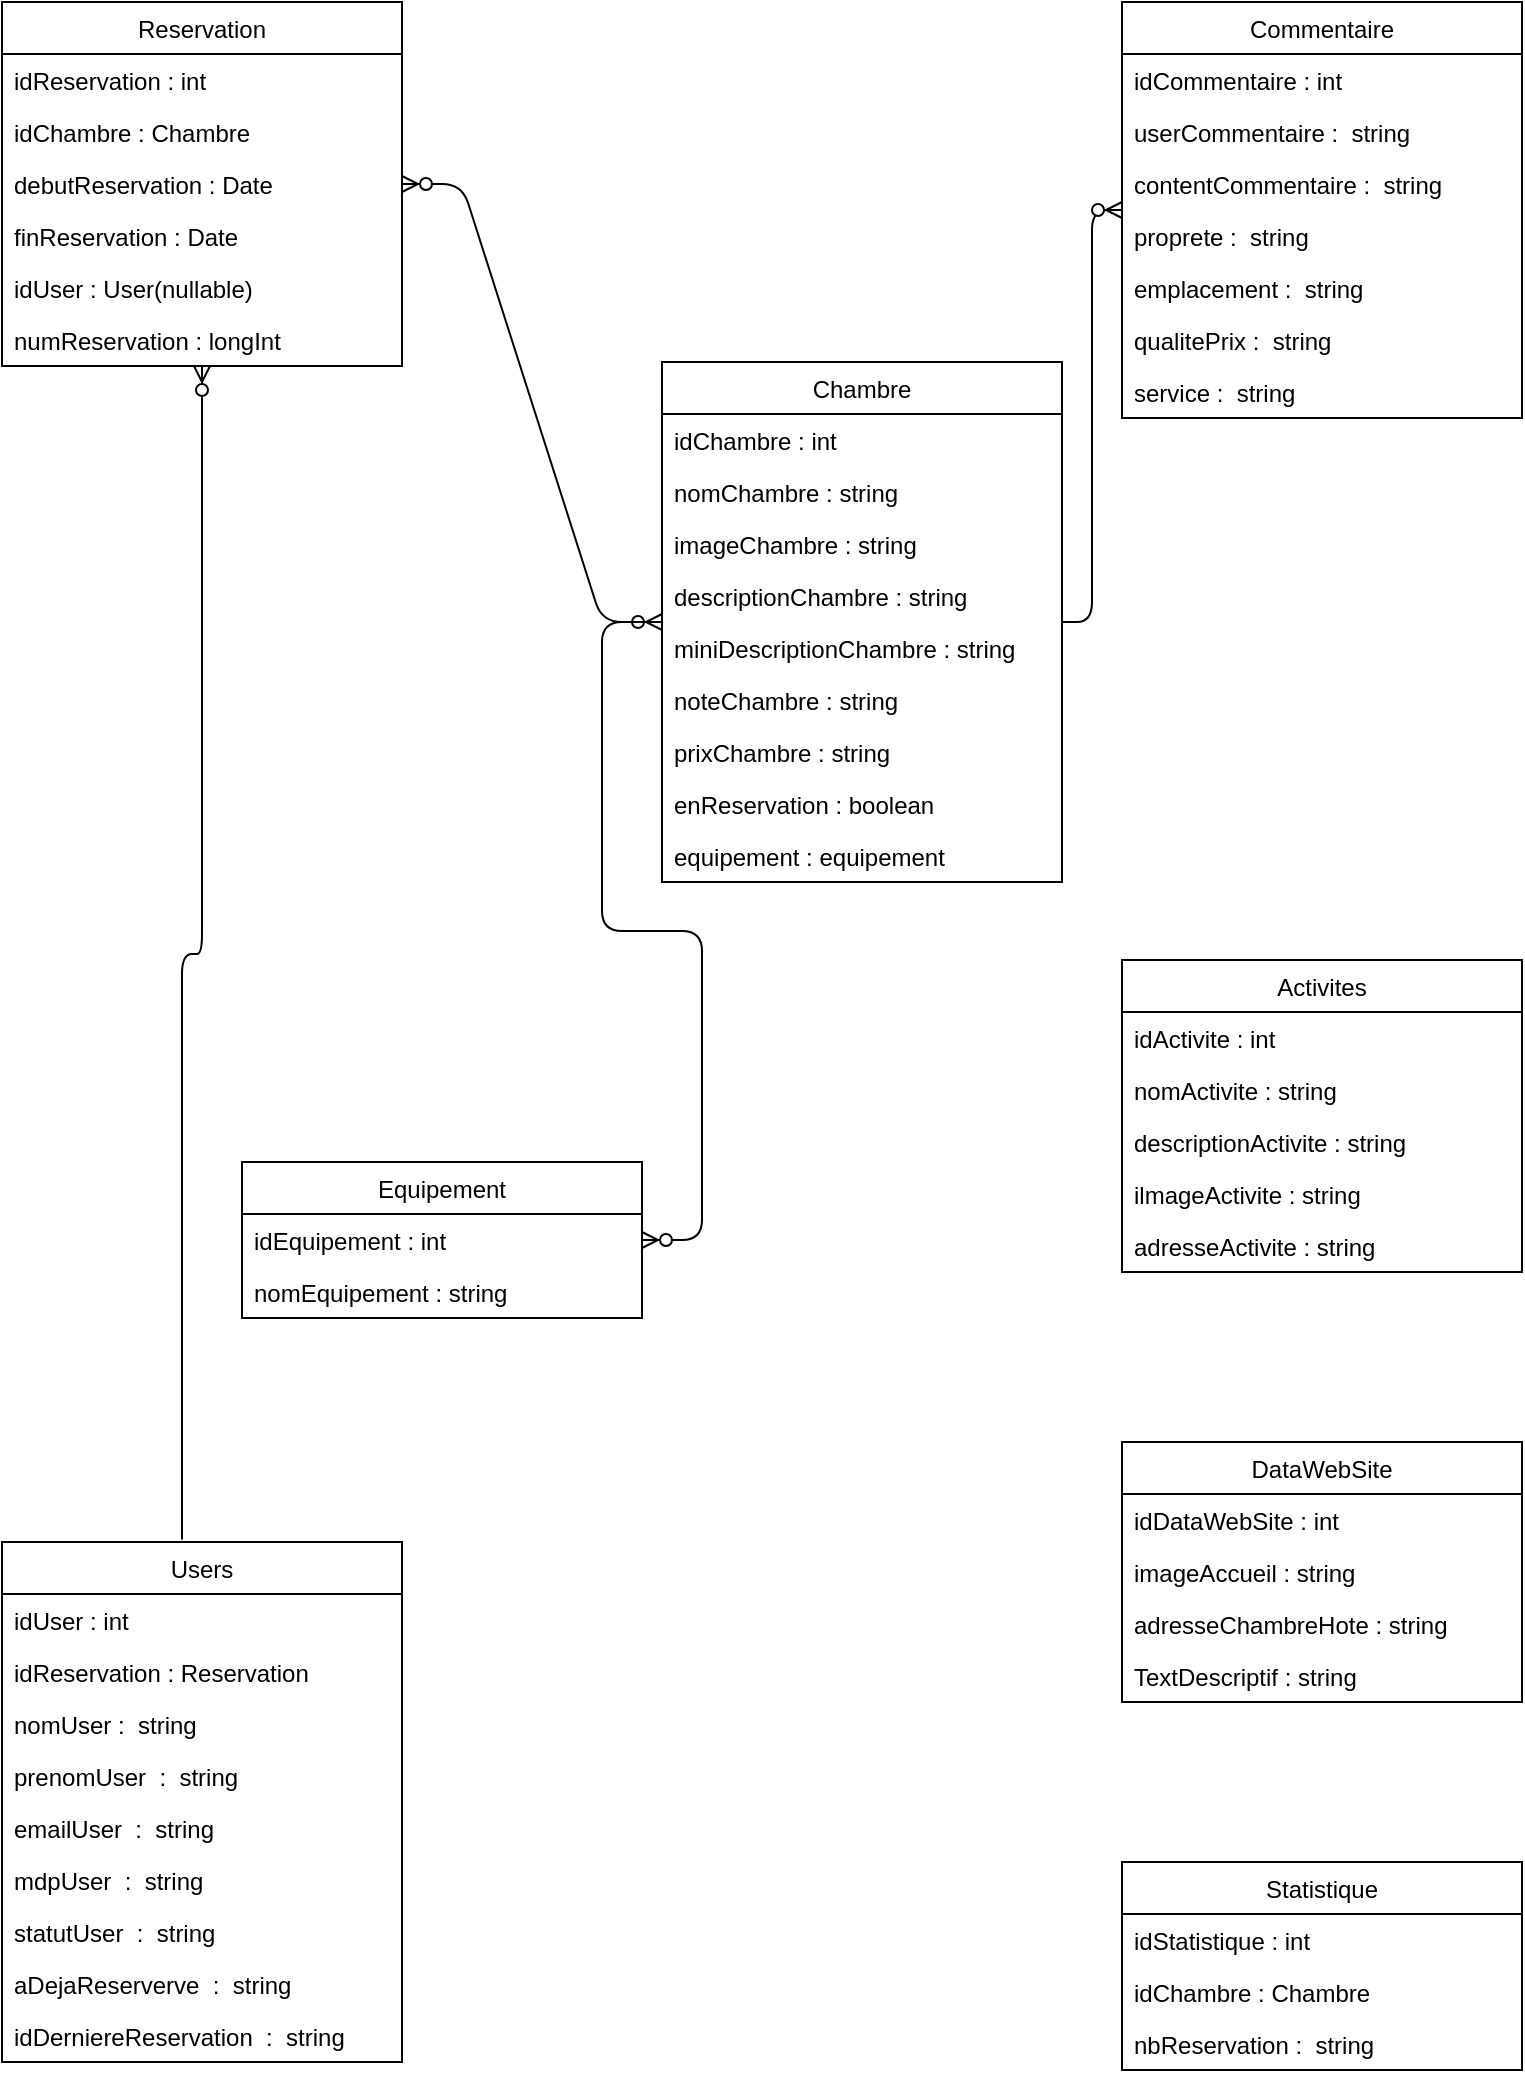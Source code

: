 <mxfile version="14.6.13" type="device"><diagram id="C5RBs43oDa-KdzZeNtuy" name="Page-1"><mxGraphModel dx="1422" dy="822" grid="1" gridSize="10" guides="1" tooltips="1" connect="1" arrows="1" fold="1" page="1" pageScale="1" pageWidth="827" pageHeight="1169" math="0" shadow="0"><root><mxCell id="WIyWlLk6GJQsqaUBKTNV-0"/><mxCell id="WIyWlLk6GJQsqaUBKTNV-1" parent="WIyWlLk6GJQsqaUBKTNV-0"/><mxCell id="7jugc7J5MoMUBaPUZCQG-0" value="Chambre" style="swimlane;fontStyle=0;childLayout=stackLayout;horizontal=1;startSize=26;fillColor=none;horizontalStack=0;resizeParent=1;resizeParentMax=0;resizeLast=0;collapsible=1;marginBottom=0;" parent="WIyWlLk6GJQsqaUBKTNV-1" vertex="1"><mxGeometry x="370" y="220" width="200" height="260" as="geometry"/></mxCell><mxCell id="7jugc7J5MoMUBaPUZCQG-1" value="idChambre : int" style="text;strokeColor=none;fillColor=none;align=left;verticalAlign=top;spacingLeft=4;spacingRight=4;overflow=hidden;rotatable=0;points=[[0,0.5],[1,0.5]];portConstraint=eastwest;" parent="7jugc7J5MoMUBaPUZCQG-0" vertex="1"><mxGeometry y="26" width="200" height="26" as="geometry"/></mxCell><mxCell id="7jugc7J5MoMUBaPUZCQG-2" value="nomChambre : string" style="text;strokeColor=none;fillColor=none;align=left;verticalAlign=top;spacingLeft=4;spacingRight=4;overflow=hidden;rotatable=0;points=[[0,0.5],[1,0.5]];portConstraint=eastwest;" parent="7jugc7J5MoMUBaPUZCQG-0" vertex="1"><mxGeometry y="52" width="200" height="26" as="geometry"/></mxCell><mxCell id="7jugc7J5MoMUBaPUZCQG-27" value="imageChambre : string" style="text;strokeColor=none;fillColor=none;align=left;verticalAlign=top;spacingLeft=4;spacingRight=4;overflow=hidden;rotatable=0;points=[[0,0.5],[1,0.5]];portConstraint=eastwest;" parent="7jugc7J5MoMUBaPUZCQG-0" vertex="1"><mxGeometry y="78" width="200" height="26" as="geometry"/></mxCell><mxCell id="7jugc7J5MoMUBaPUZCQG-4" value="descriptionChambre : string" style="text;strokeColor=none;fillColor=none;align=left;verticalAlign=top;spacingLeft=4;spacingRight=4;overflow=hidden;rotatable=0;points=[[0,0.5],[1,0.5]];portConstraint=eastwest;" parent="7jugc7J5MoMUBaPUZCQG-0" vertex="1"><mxGeometry y="104" width="200" height="26" as="geometry"/></mxCell><mxCell id="7jugc7J5MoMUBaPUZCQG-51" value="miniDescriptionChambre : string" style="text;strokeColor=none;fillColor=none;align=left;verticalAlign=top;spacingLeft=4;spacingRight=4;overflow=hidden;rotatable=0;points=[[0,0.5],[1,0.5]];portConstraint=eastwest;" parent="7jugc7J5MoMUBaPUZCQG-0" vertex="1"><mxGeometry y="130" width="200" height="26" as="geometry"/></mxCell><mxCell id="7jugc7J5MoMUBaPUZCQG-14" value="noteChambre : string" style="text;strokeColor=none;fillColor=none;align=left;verticalAlign=top;spacingLeft=4;spacingRight=4;overflow=hidden;rotatable=0;points=[[0,0.5],[1,0.5]];portConstraint=eastwest;" parent="7jugc7J5MoMUBaPUZCQG-0" vertex="1"><mxGeometry y="156" width="200" height="26" as="geometry"/></mxCell><mxCell id="7jugc7J5MoMUBaPUZCQG-5" value="prixChambre : string" style="text;strokeColor=none;fillColor=none;align=left;verticalAlign=top;spacingLeft=4;spacingRight=4;overflow=hidden;rotatable=0;points=[[0,0.5],[1,0.5]];portConstraint=eastwest;" parent="7jugc7J5MoMUBaPUZCQG-0" vertex="1"><mxGeometry y="182" width="200" height="26" as="geometry"/></mxCell><mxCell id="7jugc7J5MoMUBaPUZCQG-6" value="enReservation : boolean" style="text;strokeColor=none;fillColor=none;align=left;verticalAlign=top;spacingLeft=4;spacingRight=4;overflow=hidden;rotatable=0;points=[[0,0.5],[1,0.5]];portConstraint=eastwest;" parent="7jugc7J5MoMUBaPUZCQG-0" vertex="1"><mxGeometry y="208" width="200" height="26" as="geometry"/></mxCell><mxCell id="fqUtNTbOGKBbhldDTs8m-13" value="equipement : equipement" style="text;strokeColor=none;fillColor=none;align=left;verticalAlign=top;spacingLeft=4;spacingRight=4;overflow=hidden;rotatable=0;points=[[0,0.5],[1,0.5]];portConstraint=eastwest;" vertex="1" parent="7jugc7J5MoMUBaPUZCQG-0"><mxGeometry y="234" width="200" height="26" as="geometry"/></mxCell><mxCell id="7jugc7J5MoMUBaPUZCQG-7" value="Reservation" style="swimlane;fontStyle=0;childLayout=stackLayout;horizontal=1;startSize=26;fillColor=none;horizontalStack=0;resizeParent=1;resizeParentMax=0;resizeLast=0;collapsible=1;marginBottom=0;" parent="WIyWlLk6GJQsqaUBKTNV-1" vertex="1"><mxGeometry x="40" y="40" width="200" height="182" as="geometry"/></mxCell><mxCell id="7jugc7J5MoMUBaPUZCQG-8" value="idReservation : int" style="text;strokeColor=none;fillColor=none;align=left;verticalAlign=top;spacingLeft=4;spacingRight=4;overflow=hidden;rotatable=0;points=[[0,0.5],[1,0.5]];portConstraint=eastwest;" parent="7jugc7J5MoMUBaPUZCQG-7" vertex="1"><mxGeometry y="26" width="200" height="26" as="geometry"/></mxCell><mxCell id="7jugc7J5MoMUBaPUZCQG-11" value="idChambre : Chambre" style="text;strokeColor=none;fillColor=none;align=left;verticalAlign=top;spacingLeft=4;spacingRight=4;overflow=hidden;rotatable=0;points=[[0,0.5],[1,0.5]];portConstraint=eastwest;" parent="7jugc7J5MoMUBaPUZCQG-7" vertex="1"><mxGeometry y="52" width="200" height="26" as="geometry"/></mxCell><mxCell id="7jugc7J5MoMUBaPUZCQG-12" value="debutReservation : Date" style="text;strokeColor=none;fillColor=none;align=left;verticalAlign=top;spacingLeft=4;spacingRight=4;overflow=hidden;rotatable=0;points=[[0,0.5],[1,0.5]];portConstraint=eastwest;" parent="7jugc7J5MoMUBaPUZCQG-7" vertex="1"><mxGeometry y="78" width="200" height="26" as="geometry"/></mxCell><mxCell id="7jugc7J5MoMUBaPUZCQG-13" value="finReservation : Date" style="text;strokeColor=none;fillColor=none;align=left;verticalAlign=top;spacingLeft=4;spacingRight=4;overflow=hidden;rotatable=0;points=[[0,0.5],[1,0.5]];portConstraint=eastwest;" parent="7jugc7J5MoMUBaPUZCQG-7" vertex="1"><mxGeometry y="104" width="200" height="26" as="geometry"/></mxCell><mxCell id="fqUtNTbOGKBbhldDTs8m-23" value="idUser : User(nullable)" style="text;strokeColor=none;fillColor=none;align=left;verticalAlign=top;spacingLeft=4;spacingRight=4;overflow=hidden;rotatable=0;points=[[0,0.5],[1,0.5]];portConstraint=eastwest;" vertex="1" parent="7jugc7J5MoMUBaPUZCQG-7"><mxGeometry y="130" width="200" height="26" as="geometry"/></mxCell><mxCell id="fqUtNTbOGKBbhldDTs8m-24" value="numReservation : longInt" style="text;strokeColor=none;fillColor=none;align=left;verticalAlign=top;spacingLeft=4;spacingRight=4;overflow=hidden;rotatable=0;points=[[0,0.5],[1,0.5]];portConstraint=eastwest;" vertex="1" parent="7jugc7J5MoMUBaPUZCQG-7"><mxGeometry y="156" width="200" height="26" as="geometry"/></mxCell><mxCell id="7jugc7J5MoMUBaPUZCQG-15" value="Statistique" style="swimlane;fontStyle=0;childLayout=stackLayout;horizontal=1;startSize=26;fillColor=none;horizontalStack=0;resizeParent=1;resizeParentMax=0;resizeLast=0;collapsible=1;marginBottom=0;" parent="WIyWlLk6GJQsqaUBKTNV-1" vertex="1"><mxGeometry x="600" y="970" width="200" height="104" as="geometry"/></mxCell><mxCell id="7jugc7J5MoMUBaPUZCQG-16" value="idStatistique : int" style="text;strokeColor=none;fillColor=none;align=left;verticalAlign=top;spacingLeft=4;spacingRight=4;overflow=hidden;rotatable=0;points=[[0,0.5],[1,0.5]];portConstraint=eastwest;" parent="7jugc7J5MoMUBaPUZCQG-15" vertex="1"><mxGeometry y="26" width="200" height="26" as="geometry"/></mxCell><mxCell id="7jugc7J5MoMUBaPUZCQG-19" value="idChambre : Chambre" style="text;strokeColor=none;fillColor=none;align=left;verticalAlign=top;spacingLeft=4;spacingRight=4;overflow=hidden;rotatable=0;points=[[0,0.5],[1,0.5]];portConstraint=eastwest;" parent="7jugc7J5MoMUBaPUZCQG-15" vertex="1"><mxGeometry y="52" width="200" height="26" as="geometry"/></mxCell><mxCell id="7jugc7J5MoMUBaPUZCQG-17" value="nbReservation :  string" style="text;strokeColor=none;fillColor=none;align=left;verticalAlign=top;spacingLeft=4;spacingRight=4;overflow=hidden;rotatable=0;points=[[0,0.5],[1,0.5]];portConstraint=eastwest;" parent="7jugc7J5MoMUBaPUZCQG-15" vertex="1"><mxGeometry y="78" width="200" height="26" as="geometry"/></mxCell><mxCell id="7jugc7J5MoMUBaPUZCQG-20" value="DataWebSite" style="swimlane;fontStyle=0;childLayout=stackLayout;horizontal=1;startSize=26;fillColor=none;horizontalStack=0;resizeParent=1;resizeParentMax=0;resizeLast=0;collapsible=1;marginBottom=0;" parent="WIyWlLk6GJQsqaUBKTNV-1" vertex="1"><mxGeometry x="600" y="760" width="200" height="130" as="geometry"/></mxCell><mxCell id="7jugc7J5MoMUBaPUZCQG-21" value="idDataWebSite : int" style="text;strokeColor=none;fillColor=none;align=left;verticalAlign=top;spacingLeft=4;spacingRight=4;overflow=hidden;rotatable=0;points=[[0,0.5],[1,0.5]];portConstraint=eastwest;" parent="7jugc7J5MoMUBaPUZCQG-20" vertex="1"><mxGeometry y="26" width="200" height="26" as="geometry"/></mxCell><mxCell id="7jugc7J5MoMUBaPUZCQG-22" value="imageAccueil : string" style="text;strokeColor=none;fillColor=none;align=left;verticalAlign=top;spacingLeft=4;spacingRight=4;overflow=hidden;rotatable=0;points=[[0,0.5],[1,0.5]];portConstraint=eastwest;" parent="7jugc7J5MoMUBaPUZCQG-20" vertex="1"><mxGeometry y="52" width="200" height="26" as="geometry"/></mxCell><mxCell id="7jugc7J5MoMUBaPUZCQG-35" value="adresseChambreHote : string" style="text;strokeColor=none;fillColor=none;align=left;verticalAlign=top;spacingLeft=4;spacingRight=4;overflow=hidden;rotatable=0;points=[[0,0.5],[1,0.5]];portConstraint=eastwest;" parent="7jugc7J5MoMUBaPUZCQG-20" vertex="1"><mxGeometry y="78" width="200" height="26" as="geometry"/></mxCell><mxCell id="fqUtNTbOGKBbhldDTs8m-0" value="TextDescriptif : string" style="text;strokeColor=none;fillColor=none;align=left;verticalAlign=top;spacingLeft=4;spacingRight=4;overflow=hidden;rotatable=0;points=[[0,0.5],[1,0.5]];portConstraint=eastwest;" vertex="1" parent="7jugc7J5MoMUBaPUZCQG-20"><mxGeometry y="104" width="200" height="26" as="geometry"/></mxCell><mxCell id="7jugc7J5MoMUBaPUZCQG-28" value="Equipement" style="swimlane;fontStyle=0;childLayout=stackLayout;horizontal=1;startSize=26;fillColor=none;horizontalStack=0;resizeParent=1;resizeParentMax=0;resizeLast=0;collapsible=1;marginBottom=0;" parent="WIyWlLk6GJQsqaUBKTNV-1" vertex="1"><mxGeometry x="160" y="620" width="200" height="78" as="geometry"/></mxCell><mxCell id="7jugc7J5MoMUBaPUZCQG-29" value="idEquipement : int" style="text;strokeColor=none;fillColor=none;align=left;verticalAlign=top;spacingLeft=4;spacingRight=4;overflow=hidden;rotatable=0;points=[[0,0.5],[1,0.5]];portConstraint=eastwest;" parent="7jugc7J5MoMUBaPUZCQG-28" vertex="1"><mxGeometry y="26" width="200" height="26" as="geometry"/></mxCell><mxCell id="7jugc7J5MoMUBaPUZCQG-30" value="nomEquipement : string" style="text;strokeColor=none;fillColor=none;align=left;verticalAlign=top;spacingLeft=4;spacingRight=4;overflow=hidden;rotatable=0;points=[[0,0.5],[1,0.5]];portConstraint=eastwest;" parent="7jugc7J5MoMUBaPUZCQG-28" vertex="1"><mxGeometry y="52" width="200" height="26" as="geometry"/></mxCell><mxCell id="7jugc7J5MoMUBaPUZCQG-36" value="Commentaire" style="swimlane;fontStyle=0;childLayout=stackLayout;horizontal=1;startSize=26;fillColor=none;horizontalStack=0;resizeParent=1;resizeParentMax=0;resizeLast=0;collapsible=1;marginBottom=0;" parent="WIyWlLk6GJQsqaUBKTNV-1" vertex="1"><mxGeometry x="600" y="40" width="200" height="208" as="geometry"/></mxCell><mxCell id="7jugc7J5MoMUBaPUZCQG-37" value="idCommentaire : int" style="text;strokeColor=none;fillColor=none;align=left;verticalAlign=top;spacingLeft=4;spacingRight=4;overflow=hidden;rotatable=0;points=[[0,0.5],[1,0.5]];portConstraint=eastwest;" parent="7jugc7J5MoMUBaPUZCQG-36" vertex="1"><mxGeometry y="26" width="200" height="26" as="geometry"/></mxCell><mxCell id="7jugc7J5MoMUBaPUZCQG-43" value="userCommentaire :  string" style="text;strokeColor=none;fillColor=none;align=left;verticalAlign=top;spacingLeft=4;spacingRight=4;overflow=hidden;rotatable=0;points=[[0,0.5],[1,0.5]];portConstraint=eastwest;" parent="7jugc7J5MoMUBaPUZCQG-36" vertex="1"><mxGeometry y="52" width="200" height="26" as="geometry"/></mxCell><mxCell id="7jugc7J5MoMUBaPUZCQG-44" value="contentCommentaire :  string" style="text;strokeColor=none;fillColor=none;align=left;verticalAlign=top;spacingLeft=4;spacingRight=4;overflow=hidden;rotatable=0;points=[[0,0.5],[1,0.5]];portConstraint=eastwest;" parent="7jugc7J5MoMUBaPUZCQG-36" vertex="1"><mxGeometry y="78" width="200" height="26" as="geometry"/></mxCell><mxCell id="7jugc7J5MoMUBaPUZCQG-45" value="proprete :  string" style="text;strokeColor=none;fillColor=none;align=left;verticalAlign=top;spacingLeft=4;spacingRight=4;overflow=hidden;rotatable=0;points=[[0,0.5],[1,0.5]];portConstraint=eastwest;" parent="7jugc7J5MoMUBaPUZCQG-36" vertex="1"><mxGeometry y="104" width="200" height="26" as="geometry"/></mxCell><mxCell id="7jugc7J5MoMUBaPUZCQG-46" value="emplacement :  string" style="text;strokeColor=none;fillColor=none;align=left;verticalAlign=top;spacingLeft=4;spacingRight=4;overflow=hidden;rotatable=0;points=[[0,0.5],[1,0.5]];portConstraint=eastwest;" parent="7jugc7J5MoMUBaPUZCQG-36" vertex="1"><mxGeometry y="130" width="200" height="26" as="geometry"/></mxCell><mxCell id="7jugc7J5MoMUBaPUZCQG-47" value="qualitePrix :  string" style="text;strokeColor=none;fillColor=none;align=left;verticalAlign=top;spacingLeft=4;spacingRight=4;overflow=hidden;rotatable=0;points=[[0,0.5],[1,0.5]];portConstraint=eastwest;" parent="7jugc7J5MoMUBaPUZCQG-36" vertex="1"><mxGeometry y="156" width="200" height="26" as="geometry"/></mxCell><mxCell id="7jugc7J5MoMUBaPUZCQG-48" value="service :  string" style="text;strokeColor=none;fillColor=none;align=left;verticalAlign=top;spacingLeft=4;spacingRight=4;overflow=hidden;rotatable=0;points=[[0,0.5],[1,0.5]];portConstraint=eastwest;" parent="7jugc7J5MoMUBaPUZCQG-36" vertex="1"><mxGeometry y="182" width="200" height="26" as="geometry"/></mxCell><mxCell id="7jugc7J5MoMUBaPUZCQG-52" value="Activites" style="swimlane;fontStyle=0;childLayout=stackLayout;horizontal=1;startSize=26;fillColor=none;horizontalStack=0;resizeParent=1;resizeParentMax=0;resizeLast=0;collapsible=1;marginBottom=0;" parent="WIyWlLk6GJQsqaUBKTNV-1" vertex="1"><mxGeometry x="600" y="519" width="200" height="156" as="geometry"/></mxCell><mxCell id="7jugc7J5MoMUBaPUZCQG-53" value="idActivite : int" style="text;strokeColor=none;fillColor=none;align=left;verticalAlign=top;spacingLeft=4;spacingRight=4;overflow=hidden;rotatable=0;points=[[0,0.5],[1,0.5]];portConstraint=eastwest;" parent="7jugc7J5MoMUBaPUZCQG-52" vertex="1"><mxGeometry y="26" width="200" height="26" as="geometry"/></mxCell><mxCell id="7jugc7J5MoMUBaPUZCQG-54" value="nomActivite : string" style="text;strokeColor=none;fillColor=none;align=left;verticalAlign=top;spacingLeft=4;spacingRight=4;overflow=hidden;rotatable=0;points=[[0,0.5],[1,0.5]];portConstraint=eastwest;" parent="7jugc7J5MoMUBaPUZCQG-52" vertex="1"><mxGeometry y="52" width="200" height="26" as="geometry"/></mxCell><mxCell id="7jugc7J5MoMUBaPUZCQG-55" value="descriptionActivite : string" style="text;strokeColor=none;fillColor=none;align=left;verticalAlign=top;spacingLeft=4;spacingRight=4;overflow=hidden;rotatable=0;points=[[0,0.5],[1,0.5]];portConstraint=eastwest;" parent="7jugc7J5MoMUBaPUZCQG-52" vertex="1"><mxGeometry y="78" width="200" height="26" as="geometry"/></mxCell><mxCell id="7jugc7J5MoMUBaPUZCQG-56" value="ilmageActivite : string" style="text;strokeColor=none;fillColor=none;align=left;verticalAlign=top;spacingLeft=4;spacingRight=4;overflow=hidden;rotatable=0;points=[[0,0.5],[1,0.5]];portConstraint=eastwest;" parent="7jugc7J5MoMUBaPUZCQG-52" vertex="1"><mxGeometry y="104" width="200" height="26" as="geometry"/></mxCell><mxCell id="7jugc7J5MoMUBaPUZCQG-59" value="adresseActivite : string" style="text;strokeColor=none;fillColor=none;align=left;verticalAlign=top;spacingLeft=4;spacingRight=4;overflow=hidden;rotatable=0;points=[[0,0.5],[1,0.5]];portConstraint=eastwest;" parent="7jugc7J5MoMUBaPUZCQG-52" vertex="1"><mxGeometry y="130" width="200" height="26" as="geometry"/></mxCell><mxCell id="fqUtNTbOGKBbhldDTs8m-1" value="Users" style="swimlane;fontStyle=0;childLayout=stackLayout;horizontal=1;startSize=26;fillColor=none;horizontalStack=0;resizeParent=1;resizeParentMax=0;resizeLast=0;collapsible=1;marginBottom=0;" vertex="1" parent="WIyWlLk6GJQsqaUBKTNV-1"><mxGeometry x="40" y="810" width="200" height="260" as="geometry"/></mxCell><mxCell id="fqUtNTbOGKBbhldDTs8m-2" value="idUser : int" style="text;strokeColor=none;fillColor=none;align=left;verticalAlign=top;spacingLeft=4;spacingRight=4;overflow=hidden;rotatable=0;points=[[0,0.5],[1,0.5]];portConstraint=eastwest;" vertex="1" parent="fqUtNTbOGKBbhldDTs8m-1"><mxGeometry y="26" width="200" height="26" as="geometry"/></mxCell><mxCell id="fqUtNTbOGKBbhldDTs8m-3" value="idReservation : Reservation" style="text;strokeColor=none;fillColor=none;align=left;verticalAlign=top;spacingLeft=4;spacingRight=4;overflow=hidden;rotatable=0;points=[[0,0.5],[1,0.5]];portConstraint=eastwest;" vertex="1" parent="fqUtNTbOGKBbhldDTs8m-1"><mxGeometry y="52" width="200" height="26" as="geometry"/></mxCell><mxCell id="fqUtNTbOGKBbhldDTs8m-4" value="nomUser :  string" style="text;strokeColor=none;fillColor=none;align=left;verticalAlign=top;spacingLeft=4;spacingRight=4;overflow=hidden;rotatable=0;points=[[0,0.5],[1,0.5]];portConstraint=eastwest;" vertex="1" parent="fqUtNTbOGKBbhldDTs8m-1"><mxGeometry y="78" width="200" height="26" as="geometry"/></mxCell><mxCell id="fqUtNTbOGKBbhldDTs8m-5" value="prenomUser  :  string" style="text;strokeColor=none;fillColor=none;align=left;verticalAlign=top;spacingLeft=4;spacingRight=4;overflow=hidden;rotatable=0;points=[[0,0.5],[1,0.5]];portConstraint=eastwest;" vertex="1" parent="fqUtNTbOGKBbhldDTs8m-1"><mxGeometry y="104" width="200" height="26" as="geometry"/></mxCell><mxCell id="fqUtNTbOGKBbhldDTs8m-22" value="emailUser  :  string" style="text;strokeColor=none;fillColor=none;align=left;verticalAlign=top;spacingLeft=4;spacingRight=4;overflow=hidden;rotatable=0;points=[[0,0.5],[1,0.5]];portConstraint=eastwest;" vertex="1" parent="fqUtNTbOGKBbhldDTs8m-1"><mxGeometry y="130" width="200" height="26" as="geometry"/></mxCell><mxCell id="fqUtNTbOGKBbhldDTs8m-10" value="mdpUser  :  string" style="text;strokeColor=none;fillColor=none;align=left;verticalAlign=top;spacingLeft=4;spacingRight=4;overflow=hidden;rotatable=0;points=[[0,0.5],[1,0.5]];portConstraint=eastwest;" vertex="1" parent="fqUtNTbOGKBbhldDTs8m-1"><mxGeometry y="156" width="200" height="26" as="geometry"/></mxCell><mxCell id="fqUtNTbOGKBbhldDTs8m-11" value="statutUser  :  string" style="text;strokeColor=none;fillColor=none;align=left;verticalAlign=top;spacingLeft=4;spacingRight=4;overflow=hidden;rotatable=0;points=[[0,0.5],[1,0.5]];portConstraint=eastwest;" vertex="1" parent="fqUtNTbOGKBbhldDTs8m-1"><mxGeometry y="182" width="200" height="26" as="geometry"/></mxCell><mxCell id="fqUtNTbOGKBbhldDTs8m-16" value="aDejaReserverve  :  string" style="text;strokeColor=none;fillColor=none;align=left;verticalAlign=top;spacingLeft=4;spacingRight=4;overflow=hidden;rotatable=0;points=[[0,0.5],[1,0.5]];portConstraint=eastwest;" vertex="1" parent="fqUtNTbOGKBbhldDTs8m-1"><mxGeometry y="208" width="200" height="26" as="geometry"/></mxCell><mxCell id="fqUtNTbOGKBbhldDTs8m-19" value="idDerniereReservation  :  string" style="text;strokeColor=none;fillColor=none;align=left;verticalAlign=top;spacingLeft=4;spacingRight=4;overflow=hidden;rotatable=0;points=[[0,0.5],[1,0.5]];portConstraint=eastwest;" vertex="1" parent="fqUtNTbOGKBbhldDTs8m-1"><mxGeometry y="234" width="200" height="26" as="geometry"/></mxCell><mxCell id="fqUtNTbOGKBbhldDTs8m-15" value="" style="edgeStyle=entityRelationEdgeStyle;fontSize=12;html=1;endArrow=ERzeroToMany;endFill=1;startArrow=ERzeroToMany;" edge="1" parent="WIyWlLk6GJQsqaUBKTNV-1" source="7jugc7J5MoMUBaPUZCQG-28" target="7jugc7J5MoMUBaPUZCQG-0"><mxGeometry width="100" height="100" relative="1" as="geometry"><mxPoint x="320" y="601" as="sourcePoint"/><mxPoint x="420" y="501" as="targetPoint"/></mxGeometry></mxCell><mxCell id="fqUtNTbOGKBbhldDTs8m-17" value="" style="edgeStyle=orthogonalEdgeStyle;fontSize=12;html=1;endArrow=ERzeroToMany;endFill=1;" edge="1" parent="WIyWlLk6GJQsqaUBKTNV-1" source="7jugc7J5MoMUBaPUZCQG-0" target="7jugc7J5MoMUBaPUZCQG-36"><mxGeometry width="100" height="100" relative="1" as="geometry"><mxPoint x="300" y="350" as="sourcePoint"/><mxPoint x="400" y="250" as="targetPoint"/></mxGeometry></mxCell><mxCell id="fqUtNTbOGKBbhldDTs8m-18" value="" style="edgeStyle=orthogonalEdgeStyle;fontSize=12;html=1;endArrow=ERzeroToMany;endFill=1;exitX=0.45;exitY=-0.005;exitDx=0;exitDy=0;exitPerimeter=0;" edge="1" parent="WIyWlLk6GJQsqaUBKTNV-1" source="fqUtNTbOGKBbhldDTs8m-1" target="7jugc7J5MoMUBaPUZCQG-7"><mxGeometry width="100" height="100" relative="1" as="geometry"><mxPoint x="300" y="550" as="sourcePoint"/><mxPoint x="400" y="450" as="targetPoint"/></mxGeometry></mxCell><mxCell id="fqUtNTbOGKBbhldDTs8m-21" value="" style="edgeStyle=entityRelationEdgeStyle;fontSize=12;html=1;endArrow=ERzeroToMany;endFill=1;" edge="1" parent="WIyWlLk6GJQsqaUBKTNV-1" source="7jugc7J5MoMUBaPUZCQG-0" target="7jugc7J5MoMUBaPUZCQG-7"><mxGeometry width="100" height="100" relative="1" as="geometry"><mxPoint x="300" y="370" as="sourcePoint"/><mxPoint x="400" y="270" as="targetPoint"/></mxGeometry></mxCell></root></mxGraphModel></diagram></mxfile>